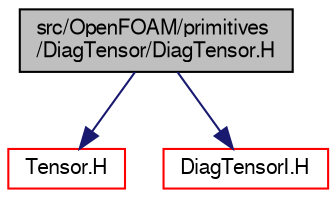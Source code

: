 digraph "src/OpenFOAM/primitives/DiagTensor/DiagTensor.H"
{
  bgcolor="transparent";
  edge [fontname="FreeSans",fontsize="10",labelfontname="FreeSans",labelfontsize="10"];
  node [fontname="FreeSans",fontsize="10",shape=record];
  Node0 [label="src/OpenFOAM/primitives\l/DiagTensor/DiagTensor.H",height=0.2,width=0.4,color="black", fillcolor="grey75", style="filled", fontcolor="black"];
  Node0 -> Node1 [color="midnightblue",fontsize="10",style="solid",fontname="FreeSans"];
  Node1 [label="Tensor.H",height=0.2,width=0.4,color="red",URL="$a12758.html"];
  Node0 -> Node50 [color="midnightblue",fontsize="10",style="solid",fontname="FreeSans"];
  Node50 [label="DiagTensorI.H",height=0.2,width=0.4,color="red",URL="$a12206.html"];
}
